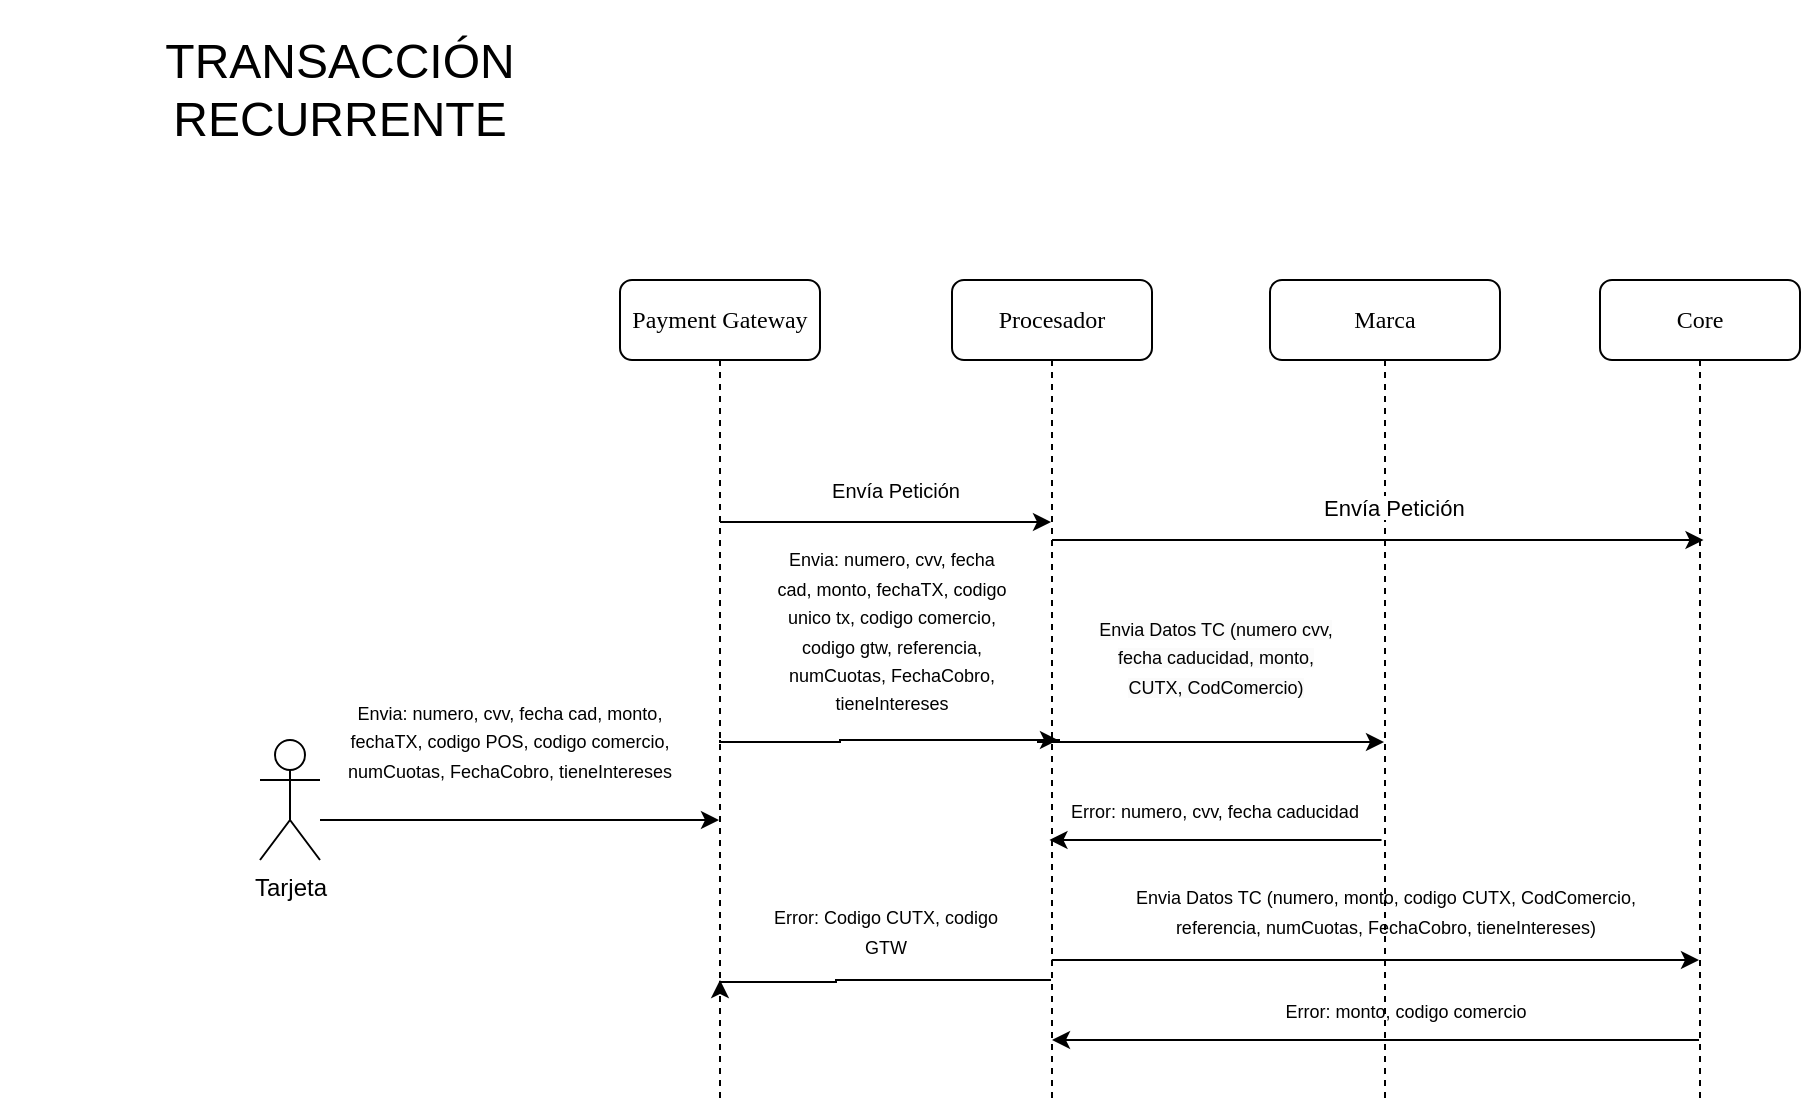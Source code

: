 <mxfile version="26.0.11">
  <diagram name="Página-1" id="DddyxpyGG7sV6sFL8HsJ">
    <mxGraphModel dx="1318" dy="551" grid="1" gridSize="10" guides="1" tooltips="1" connect="1" arrows="1" fold="1" page="1" pageScale="1" pageWidth="827" pageHeight="1169" math="0" shadow="0">
      <root>
        <mxCell id="0" />
        <mxCell id="1" parent="0" />
        <mxCell id="pEHyhJBzgqAkuAIjtpJM-1" value="Payment Gateway" style="shape=umlLifeline;perimeter=lifelinePerimeter;whiteSpace=wrap;html=1;container=1;collapsible=0;recursiveResize=0;outlineConnect=0;rounded=1;shadow=0;comic=0;labelBackgroundColor=none;strokeWidth=1;fontFamily=Verdana;fontSize=12;align=center;" vertex="1" parent="1">
          <mxGeometry x="310" y="150" width="100" height="410" as="geometry" />
        </mxCell>
        <mxCell id="pEHyhJBzgqAkuAIjtpJM-2" value="Tarjeta" style="shape=umlActor;verticalLabelPosition=bottom;verticalAlign=top;html=1;outlineConnect=0;" vertex="1" parent="1">
          <mxGeometry x="130" y="380" width="30" height="60" as="geometry" />
        </mxCell>
        <mxCell id="pEHyhJBzgqAkuAIjtpJM-3" value="" style="endArrow=classic;html=1;rounded=0;" edge="1" parent="1" target="pEHyhJBzgqAkuAIjtpJM-1">
          <mxGeometry width="50" height="50" relative="1" as="geometry">
            <mxPoint x="160" y="420" as="sourcePoint" />
            <mxPoint x="320" y="430" as="targetPoint" />
          </mxGeometry>
        </mxCell>
        <mxCell id="pEHyhJBzgqAkuAIjtpJM-5" value="&lt;span style=&quot;font-size: 9px;&quot;&gt;Envia: numero, cvv, fecha cad, monto, fechaTX, codigo POS, codigo comercio, numCuotas, FechaCobro, tieneIntereses&lt;/span&gt;" style="text;strokeColor=none;align=center;fillColor=none;html=1;verticalAlign=middle;whiteSpace=wrap;rounded=0;" vertex="1" parent="1">
          <mxGeometry x="160" y="365" width="190" height="30" as="geometry" />
        </mxCell>
        <mxCell id="pEHyhJBzgqAkuAIjtpJM-19" value="&lt;font style=&quot;font-size: 24px;&quot;&gt;TRANSACCIÓN RECURRENTE&lt;/font&gt;" style="text;strokeColor=none;align=center;fillColor=none;html=1;verticalAlign=middle;whiteSpace=wrap;rounded=0;" vertex="1" parent="1">
          <mxGeometry y="10" width="340" height="90" as="geometry" />
        </mxCell>
        <mxCell id="AEKDksm2fbza5dRl8VnH-121" value="Procesador" style="shape=umlLifeline;perimeter=lifelinePerimeter;whiteSpace=wrap;html=1;container=1;collapsible=0;recursiveResize=0;outlineConnect=0;rounded=1;shadow=0;comic=0;labelBackgroundColor=none;strokeWidth=1;fontFamily=Verdana;fontSize=12;align=center;" vertex="1" parent="1">
          <mxGeometry x="476" y="150" width="100" height="410" as="geometry" />
        </mxCell>
        <mxCell id="AEKDksm2fbza5dRl8VnH-123" style="edgeStyle=orthogonalEdgeStyle;rounded=0;orthogonalLoop=1;jettySize=auto;html=1;curved=0;" edge="1" parent="AEKDksm2fbza5dRl8VnH-121" target="AEKDksm2fbza5dRl8VnH-121">
          <mxGeometry relative="1" as="geometry">
            <Array as="points">
              <mxPoint x="-6" y="121" />
              <mxPoint x="-6" y="121" />
            </Array>
            <mxPoint x="-116" y="121" as="sourcePoint" />
            <mxPoint x="44" y="120" as="targetPoint" />
          </mxGeometry>
        </mxCell>
        <mxCell id="AEKDksm2fbza5dRl8VnH-124" value="&lt;font style=&quot;font-size: 9px;&quot;&gt;Envia: numero, cvv, fecha cad, monto, fechaTX, codigo unico tx, codigo comercio, codigo gtw, referencia, numCuotas, FechaCobro, tieneIntereses&lt;/font&gt;" style="text;html=1;align=center;verticalAlign=middle;whiteSpace=wrap;rounded=0;" vertex="1" parent="AEKDksm2fbza5dRl8VnH-121">
          <mxGeometry x="-90" y="160" width="120" height="30" as="geometry" />
        </mxCell>
        <mxCell id="AEKDksm2fbza5dRl8VnH-125" style="edgeStyle=orthogonalEdgeStyle;rounded=0;orthogonalLoop=1;jettySize=auto;html=1;curved=0;" edge="1" parent="AEKDksm2fbza5dRl8VnH-121">
          <mxGeometry relative="1" as="geometry">
            <Array as="points">
              <mxPoint x="-116" y="231" />
              <mxPoint x="-56" y="231" />
            </Array>
            <mxPoint x="-116" y="230" as="sourcePoint" />
            <mxPoint x="53" y="230" as="targetPoint" />
          </mxGeometry>
        </mxCell>
        <mxCell id="AEKDksm2fbza5dRl8VnH-126" style="edgeStyle=orthogonalEdgeStyle;rounded=0;orthogonalLoop=1;jettySize=auto;html=1;curved=0;" edge="1" parent="AEKDksm2fbza5dRl8VnH-121" source="AEKDksm2fbza5dRl8VnH-121">
          <mxGeometry relative="1" as="geometry">
            <Array as="points">
              <mxPoint x="-58" y="350" />
              <mxPoint x="-58" y="351" />
              <mxPoint x="-116" y="351" />
            </Array>
            <mxPoint x="42" y="350" as="sourcePoint" />
            <mxPoint x="-116" y="350" as="targetPoint" />
          </mxGeometry>
        </mxCell>
        <mxCell id="AEKDksm2fbza5dRl8VnH-122" value="&lt;font size=&quot;1&quot;&gt;Envía Petición&lt;/font&gt;" style="text;html=1;align=center;verticalAlign=middle;whiteSpace=wrap;rounded=0;" vertex="1" parent="1">
          <mxGeometry x="390" y="240" width="116" height="30" as="geometry" />
        </mxCell>
        <mxCell id="AEKDksm2fbza5dRl8VnH-128" value="&lt;font style=&quot;font-size: 9px;&quot;&gt;Error: Codigo CUTX, codigo GTW&lt;/font&gt;" style="text;html=1;align=center;verticalAlign=middle;whiteSpace=wrap;rounded=0;" vertex="1" parent="1">
          <mxGeometry x="382.75" y="460" width="120" height="30" as="geometry" />
        </mxCell>
        <mxCell id="AEKDksm2fbza5dRl8VnH-139" value="Marca" style="shape=umlLifeline;perimeter=lifelinePerimeter;whiteSpace=wrap;html=1;container=1;collapsible=0;recursiveResize=0;outlineConnect=0;rounded=1;shadow=0;comic=0;labelBackgroundColor=none;strokeWidth=1;fontFamily=Verdana;fontSize=12;align=center;" vertex="1" parent="1">
          <mxGeometry x="635" y="150" width="115" height="410" as="geometry" />
        </mxCell>
        <mxCell id="AEKDksm2fbza5dRl8VnH-140" style="edgeStyle=orthogonalEdgeStyle;rounded=0;orthogonalLoop=1;jettySize=auto;html=1;curved=0;" edge="1" parent="AEKDksm2fbza5dRl8VnH-139" source="AEKDksm2fbza5dRl8VnH-121">
          <mxGeometry relative="1" as="geometry">
            <Array as="points">
              <mxPoint x="-45" y="130" />
              <mxPoint x="-45" y="130" />
            </Array>
            <mxPoint x="-105" y="131" as="sourcePoint" />
            <mxPoint x="216.75" y="130" as="targetPoint" />
          </mxGeometry>
        </mxCell>
        <mxCell id="AEKDksm2fbza5dRl8VnH-142" style="edgeStyle=orthogonalEdgeStyle;rounded=0;orthogonalLoop=1;jettySize=auto;html=1;curved=0;" edge="1" parent="AEKDksm2fbza5dRl8VnH-139" target="AEKDksm2fbza5dRl8VnH-139">
          <mxGeometry relative="1" as="geometry">
            <Array as="points">
              <mxPoint x="-116" y="231" />
            </Array>
            <mxPoint x="-105" y="230" as="sourcePoint" />
            <mxPoint x="53" y="230" as="targetPoint" />
          </mxGeometry>
        </mxCell>
        <mxCell id="AEKDksm2fbza5dRl8VnH-149" value="&lt;span style=&quot;color: rgb(0, 0, 0); font-family: Helvetica; font-size: 11px; font-style: normal; font-variant-ligatures: normal; font-variant-caps: normal; font-weight: 400; letter-spacing: normal; orphans: 2; text-align: center; text-indent: 0px; text-transform: none; widows: 2; word-spacing: 0px; -webkit-text-stroke-width: 0px; white-space: nowrap; background-color: rgb(255, 255, 255); text-decoration-thickness: initial; text-decoration-style: initial; text-decoration-color: initial; float: none; display: inline !important;&quot;&gt;Envía Petición&lt;/span&gt;" style="text;whiteSpace=wrap;html=1;" vertex="1" parent="AEKDksm2fbza5dRl8VnH-139">
          <mxGeometry x="25" y="100" width="85" height="40" as="geometry" />
        </mxCell>
        <mxCell id="AEKDksm2fbza5dRl8VnH-151" value="&lt;font style=&quot;font-size: 9px;&quot;&gt;Envia Datos TC (numero, monto, codigo CUTX, CodComercio, referencia, numCuotas, FechaCobro, tieneIntereses)&lt;/font&gt;" style="text;html=1;align=center;verticalAlign=middle;whiteSpace=wrap;rounded=0;" vertex="1" parent="AEKDksm2fbza5dRl8VnH-139">
          <mxGeometry x="-82.5" y="300" width="280" height="30" as="geometry" />
        </mxCell>
        <mxCell id="AEKDksm2fbza5dRl8VnH-152" style="edgeStyle=orthogonalEdgeStyle;rounded=0;orthogonalLoop=1;jettySize=auto;html=1;curved=0;" edge="1" parent="AEKDksm2fbza5dRl8VnH-139">
          <mxGeometry relative="1" as="geometry">
            <Array as="points" />
            <mxPoint x="-109.145" y="340" as="sourcePoint" />
            <mxPoint x="214.5" y="340" as="targetPoint" />
          </mxGeometry>
        </mxCell>
        <mxCell id="AEKDksm2fbza5dRl8VnH-154" value="&lt;font style=&quot;font-size: 9px;&quot;&gt;Error: monto, codigo comercio&lt;/font&gt;" style="text;html=1;align=center;verticalAlign=middle;whiteSpace=wrap;rounded=0;" vertex="1" parent="AEKDksm2fbza5dRl8VnH-139">
          <mxGeometry x="-17.5" y="350" width="170" height="30" as="geometry" />
        </mxCell>
        <mxCell id="AEKDksm2fbza5dRl8VnH-144" value="Core" style="shape=umlLifeline;perimeter=lifelinePerimeter;whiteSpace=wrap;html=1;container=1;collapsible=0;recursiveResize=0;outlineConnect=0;rounded=1;shadow=0;comic=0;labelBackgroundColor=none;strokeWidth=1;fontFamily=Verdana;fontSize=12;align=center;" vertex="1" parent="1">
          <mxGeometry x="800" y="150" width="100" height="410" as="geometry" />
        </mxCell>
        <mxCell id="AEKDksm2fbza5dRl8VnH-150" value="&#xa;&lt;span style=&quot;color: rgb(0, 0, 0); font-family: Helvetica; font-size: 9px; font-style: normal; font-variant-ligatures: normal; font-variant-caps: normal; font-weight: 400; letter-spacing: normal; orphans: 2; text-align: center; text-indent: 0px; text-transform: none; widows: 2; word-spacing: 0px; -webkit-text-stroke-width: 0px; white-space: normal; background-color: rgb(251, 251, 251); text-decoration-thickness: initial; text-decoration-style: initial; text-decoration-color: initial; display: inline !important; float: none;&quot;&gt;Envia Datos TC (numero cvv, fecha caducidad, monto, CUTX, CodComercio)&lt;/span&gt;&#xa;&#xa;" style="text;html=1;align=center;verticalAlign=middle;whiteSpace=wrap;rounded=0;" vertex="1" parent="1">
          <mxGeometry x="547.75" y="330" width="120" height="30" as="geometry" />
        </mxCell>
        <mxCell id="AEKDksm2fbza5dRl8VnH-153" style="edgeStyle=orthogonalEdgeStyle;rounded=0;orthogonalLoop=1;jettySize=auto;html=1;curved=0;" edge="1" parent="1" source="AEKDksm2fbza5dRl8VnH-144" target="AEKDksm2fbza5dRl8VnH-121">
          <mxGeometry relative="1" as="geometry">
            <Array as="points">
              <mxPoint x="700" y="530" />
              <mxPoint x="700" y="530" />
            </Array>
            <mxPoint x="760" y="520" as="sourcePoint" />
            <mxPoint x="859.5" y="500" as="targetPoint" />
          </mxGeometry>
        </mxCell>
        <mxCell id="AEKDksm2fbza5dRl8VnH-155" style="edgeStyle=orthogonalEdgeStyle;rounded=0;orthogonalLoop=1;jettySize=auto;html=1;curved=0;" edge="1" parent="1">
          <mxGeometry relative="1" as="geometry">
            <Array as="points" />
            <mxPoint x="690.77" y="430.0" as="sourcePoint" />
            <mxPoint x="524.729" y="430.0" as="targetPoint" />
          </mxGeometry>
        </mxCell>
        <mxCell id="AEKDksm2fbza5dRl8VnH-157" value="&lt;font style=&quot;font-size: 9px;&quot;&gt;Error: numero, cvv, fecha caducidad&lt;/font&gt;" style="text;html=1;align=center;verticalAlign=middle;whiteSpace=wrap;rounded=0;" vertex="1" parent="1">
          <mxGeometry x="531.25" y="400" width="153" height="30" as="geometry" />
        </mxCell>
      </root>
    </mxGraphModel>
  </diagram>
</mxfile>
